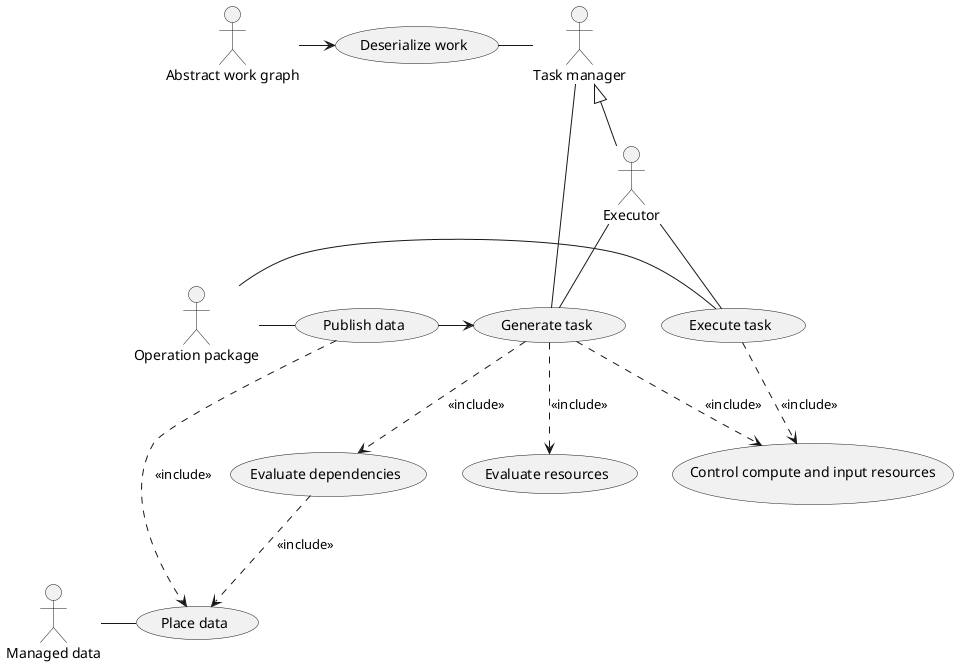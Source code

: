 @startuml

:Abstract work graph: -> (Deserialize work)
:Task manager: <|-- :Executor:
(Deserialize work) - :Task manager:
:Task manager: -- (Generate task)
:Executor: -- (Execute task)
:Executor: -- (Generate task)
:Operation package: - (Execute task)
:Operation package: - (Publish data)
(Generate task) ..> (Evaluate resources): <<include>>
(Generate task) ..> (Evaluate dependencies): <<include>>
(Generate task) ..> (Control compute and input resources): <<include>>
(Execute task) ..> (Control compute and input resources): <<include>>
(Evaluate dependencies) ..> (Place data): <<include>>
(Publish data) ..> (Place data): <<include>>
(Publish data) -> (Generate task)
:Managed data: - (Place data)

@enduml